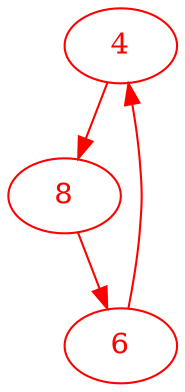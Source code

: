 digraph g{
node [color = red, fontcolor=red]; 4 6 8 ;
4 -> 8 [color=red] ;
6 -> 4 [color=red] ;
8 -> 6 [color=red] ;
}